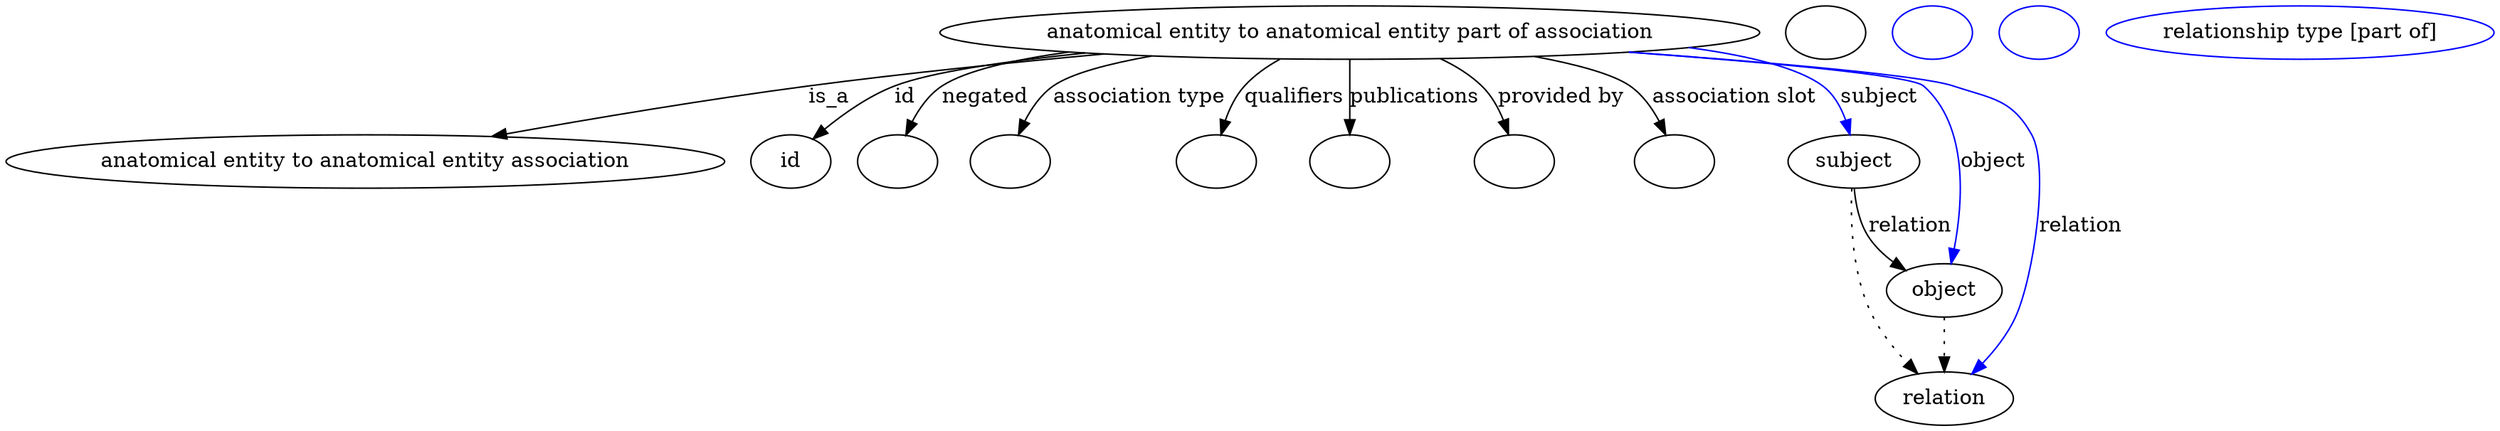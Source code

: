 digraph {
	graph [bb="0,0,1388.9,281"];
	node [label="\N"];
	"anatomical entity to anatomical entity part of association"	 [height=0.5,
		label="anatomical entity to anatomical entity part of association",
		pos="742.2,263",
		width=5.8539];
	"anatomical entity to anatomical entity association"	 [height=0.5,
		pos="185.2,177",
		width=5.1445];
	"anatomical entity to anatomical entity part of association" -> "anatomical entity to anatomical entity association"	 [label=is_a,
		lp="453.48,220",
		pos="e,261.53,193.4 608.01,249.06 555.94,243.09 495.9,235.53 441.65,227 384.74,218.06 321.18,205.68 271.58,195.48"];
	id	 [height=0.5,
		pos="415.2,177",
		width=0.75];
	"anatomical entity to anatomical entity part of association" -> id	 [color=black,
		label=id,
		lp="501.65,220",
		pos="e,432.54,190.8 611.75,248.85 564.43,242.68 517.22,235.03 495.31,227 475.75,219.83 455.87,207.46 440.81,196.82",
		style=solid];
	negated	 [color=black,
		height=0.5,
		label="",
		pos="487.2,177",
		width=0.75];
	"anatomical entity to anatomical entity part of association" -> negated	 [color=black,
		label=negated,
		lp="547.97,220",
		pos="e,495.92,194.12 609.7,248.97 573.96,243.43 540.95,236.16 525.67,227 515.85,221.11 507.63,211.69 501.34,202.61",
		style=solid];
	"association type"	 [color=black,
		height=0.5,
		label="",
		pos="559.2,177",
		width=0.75];
	"anatomical entity to anatomical entity part of association" -> "association type"	 [color=black,
		label="association type",
		lp="630.11,220",
		pos="e,563.92,194.77 642.17,247.14 617.06,241.63 594.4,234.84 584.39,227 576.94,221.17 571.51,212.54 567.65,204.08",
		style=solid];
	qualifiers	 [color=black,
		height=0.5,
		label="",
		pos="667.2,177",
		width=0.75];
	"anatomical entity to anatomical entity part of association" -> qualifiers	 [color=black,
		label=qualifiers,
		lp="712.25,220",
		pos="e,671.04,195.08 706.79,245.16 699.21,240.1 691.78,234.01 686.1,227 680.84,220.51 676.94,212.4 674.1,204.62",
		style=solid];
	publications	 [color=black,
		height=0.5,
		label="",
		pos="742.2,177",
		width=0.75];
	"anatomical entity to anatomical entity part of association" -> publications	 [color=black,
		label=publications,
		lp="776.42,220",
		pos="e,742.2,195.21 742.2,244.76 742.2,233.36 742.2,218.43 742.2,205.49",
		style=solid];
	"provided by"	 [color=black,
		height=0.5,
		label="",
		pos="833.2,177",
		width=0.75];
	"anatomical entity to anatomical entity part of association" -> "provided by"	 [color=black,
		label="provided by",
		lp="854.83,220",
		pos="e,828.58,194.87 786.88,245.36 795.72,240.39 804.37,234.3 811.2,227 817.19,220.6 821.72,212.3 825.07,204.32",
		style=solid];
	"association slot"	 [color=black,
		height=0.5,
		label="",
		pos="923.2,177",
		width=0.75];
	"anatomical entity to anatomical entity part of association" -> "association slot"	 [color=black,
		label="association slot",
		lp="949.17,220",
		pos="e,916.35,194.78 834.52,246.76 859.31,241.11 882.05,234.33 892.2,227 900.35,221.11 906.81,212.36 911.68,203.82",
		style=solid];
	subject	 [height=0.5,
		pos="1016.2,177",
		width=0.97656];
	"anatomical entity to anatomical entity part of association" -> subject	 [color=blue,
		label=subject,
		lp="1027,220",
		pos="e,1013.6,194.97 909.87,252.06 947.72,246.72 981.18,238.79 996.2,227 1003.3,221.44 1007.9,212.99 1010.8,204.6",
		style=solid];
	object	 [height=0.5,
		pos="1071.2,91",
		width=0.88096];
	"anatomical entity to anatomical entity part of association" -> object	 [color=blue,
		label=object,
		lp="1096.3,177",
		pos="e,1075,109 886.02,249.78 963.41,242.07 1044.5,232.75 1051.2,227 1081.7,200.98 1080.8,150.54 1076.5,118.93",
		style=solid];
	relation	 [height=0.5,
		pos="1071.2,18",
		width=1.031];
	"anatomical entity to anatomical entity part of association" -> relation	 [color=blue,
		label=relation,
		lp="1144.6,134",
		pos="e,1087.4,34.283 890.59,250.14 969.47,242.7 1053.7,233.54 1071.2,227 1094.5,218.26 1105.7,217.07 1117.2,195 1125.9,178.4 1125.4,109.12 \
1112.2,73 1108.1,61.862 1101,51.071 1093.9,42.041",
		style=solid];
	association_id	 [color=black,
		height=0.5,
		label="",
		pos="998.2,263",
		width=0.75];
	subject -> object	 [label=relation,
		lp="1052.6,134",
		pos="e,1050.7,105.22 1018.8,158.86 1020.8,148.88 1024.4,136.62 1030.4,127 1033.9,121.55 1038.4,116.45 1043.1,111.89"];
	subject -> relation	 [pos="e,1055.6,34.504 1015.8,158.94 1015.9,137.58 1018.1,101.32 1030.2,73 1034.8,62.095 1042.1,51.356 1049.2,42.302",
		style=dotted];
	"anatomical entity to anatomical entity part of association subject"	 [color=blue,
		height=0.5,
		label="",
		pos="1070.2,263",
		width=0.75];
	object -> relation	 [pos="e,1071.2,36.09 1071.2,72.955 1071.2,64.883 1071.2,55.176 1071.2,46.182",
		style=dotted];
	"anatomical entity to anatomical entity part of association object"	 [color=blue,
		height=0.5,
		label="",
		pos="1142.2,263",
		width=0.75];
	"anatomical entity to anatomical entity part of association relation"	 [color=blue,
		height=0.5,
		label="relationship type [part of]",
		pos="1288.2,263",
		width=2.7978];
}
